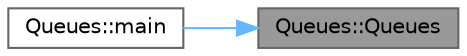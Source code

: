 digraph "Queues::Queues"
{
 // LATEX_PDF_SIZE
  bgcolor="transparent";
  edge [fontname=Helvetica,fontsize=10,labelfontname=Helvetica,labelfontsize=10];
  node [fontname=Helvetica,fontsize=10,shape=box,height=0.2,width=0.4];
  rankdir="RL";
  Node1 [id="Node000001",label="Queues::Queues",height=0.2,width=0.4,color="gray40", fillcolor="grey60", style="filled", fontcolor="black",tooltip="Constructor a new Queues object set default queues null with front = -1 and rear = -1."];
  Node1 -> Node2 [id="edge1_Node000001_Node000002",dir="back",color="steelblue1",style="solid",tooltip=" "];
  Node2 [id="Node000002",label="Queues::main",height=0.2,width=0.4,color="grey40", fillcolor="white", style="filled",URL="$class_queues.html#ab68df6e1a6c8195e7fc1994a30510e58",tooltip="method utama untuk menjalankan program"];
}
